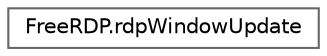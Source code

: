 digraph "Graphical Class Hierarchy"
{
 // LATEX_PDF_SIZE
  bgcolor="transparent";
  edge [fontname=Helvetica,fontsize=10,labelfontname=Helvetica,labelfontsize=10];
  node [fontname=Helvetica,fontsize=10,shape=box,height=0.2,width=0.4];
  rankdir="LR";
  Node0 [id="Node000000",label="FreeRDP.rdpWindowUpdate",height=0.2,width=0.4,color="grey40", fillcolor="white", style="filled",URL="$struct_free_r_d_p_1_1rdp_window_update.html",tooltip=" "];
}
